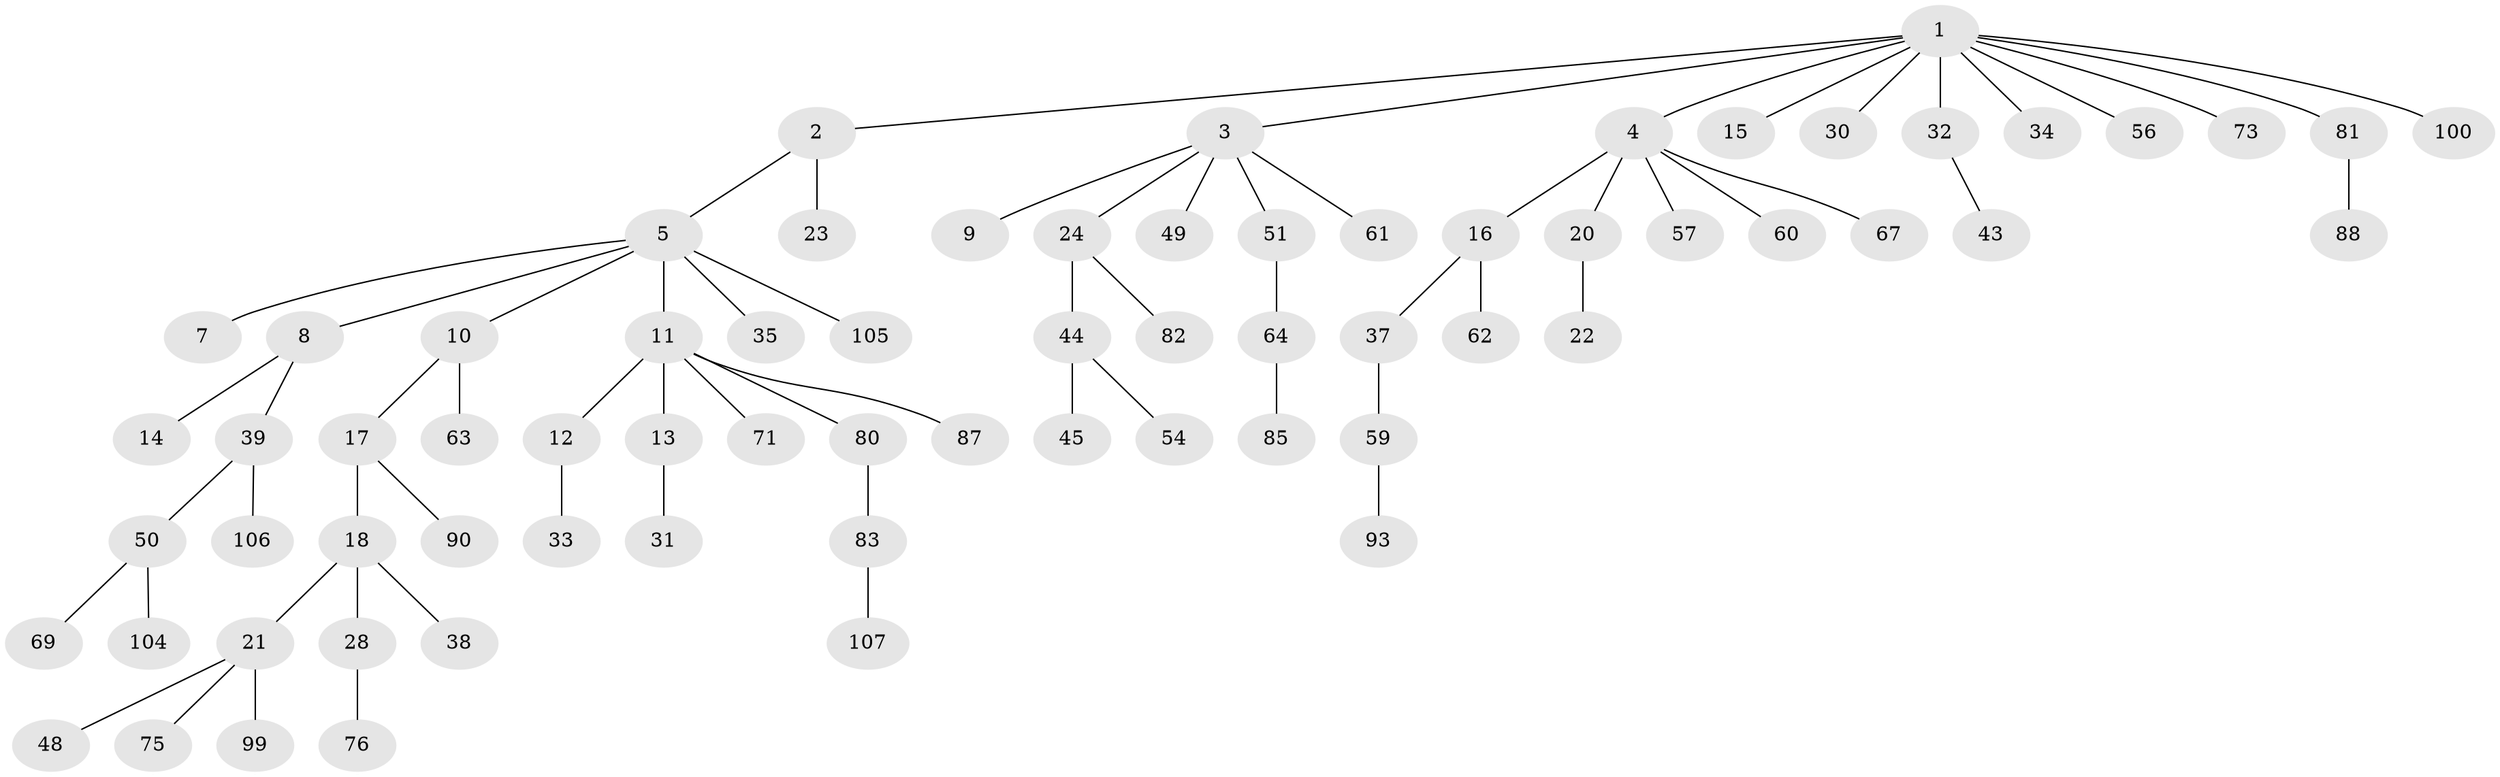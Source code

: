 // Generated by graph-tools (version 1.1) at 2025/52/02/27/25 19:52:10]
// undirected, 69 vertices, 68 edges
graph export_dot {
graph [start="1"]
  node [color=gray90,style=filled];
  1 [super="+19"];
  2 [super="+79"];
  3 [super="+6"];
  4 [super="+25"];
  5 [super="+26"];
  7 [super="+74"];
  8;
  9;
  10 [super="+42"];
  11 [super="+53"];
  12 [super="+27"];
  13;
  14 [super="+58"];
  15;
  16 [super="+84"];
  17 [super="+92"];
  18 [super="+36"];
  20 [super="+78"];
  21 [super="+55"];
  22 [super="+66"];
  23;
  24 [super="+29"];
  28 [super="+46"];
  30 [super="+96"];
  31 [super="+40"];
  32 [super="+41"];
  33;
  34 [super="+47"];
  35 [super="+70"];
  37 [super="+65"];
  38;
  39 [super="+103"];
  43 [super="+97"];
  44 [super="+52"];
  45;
  48;
  49;
  50 [super="+98"];
  51 [super="+68"];
  54;
  56;
  57;
  59 [super="+91"];
  60;
  61 [super="+89"];
  62 [super="+95"];
  63;
  64 [super="+72"];
  67;
  69;
  71;
  73 [super="+77"];
  75 [super="+101"];
  76 [super="+86"];
  80;
  81;
  82;
  83 [super="+102"];
  85 [super="+94"];
  87;
  88;
  90;
  93;
  99;
  100;
  104;
  105;
  106;
  107;
  1 -- 2;
  1 -- 3;
  1 -- 4;
  1 -- 15;
  1 -- 30;
  1 -- 34;
  1 -- 73;
  1 -- 100;
  1 -- 32;
  1 -- 56;
  1 -- 81;
  2 -- 5;
  2 -- 23;
  3 -- 9;
  3 -- 61;
  3 -- 24;
  3 -- 49;
  3 -- 51;
  4 -- 16;
  4 -- 20;
  4 -- 57;
  4 -- 67;
  4 -- 60;
  5 -- 7;
  5 -- 8;
  5 -- 10;
  5 -- 11;
  5 -- 35;
  5 -- 105;
  8 -- 14;
  8 -- 39;
  10 -- 17;
  10 -- 63;
  11 -- 12;
  11 -- 13;
  11 -- 87;
  11 -- 80;
  11 -- 71;
  12 -- 33;
  13 -- 31;
  16 -- 37;
  16 -- 62;
  17 -- 18;
  17 -- 90;
  18 -- 21;
  18 -- 28;
  18 -- 38;
  20 -- 22;
  21 -- 48;
  21 -- 75;
  21 -- 99;
  24 -- 44;
  24 -- 82;
  28 -- 76;
  32 -- 43;
  37 -- 59;
  39 -- 50;
  39 -- 106;
  44 -- 45;
  44 -- 54;
  50 -- 69;
  50 -- 104;
  51 -- 64;
  59 -- 93;
  64 -- 85;
  80 -- 83;
  81 -- 88;
  83 -- 107;
}
